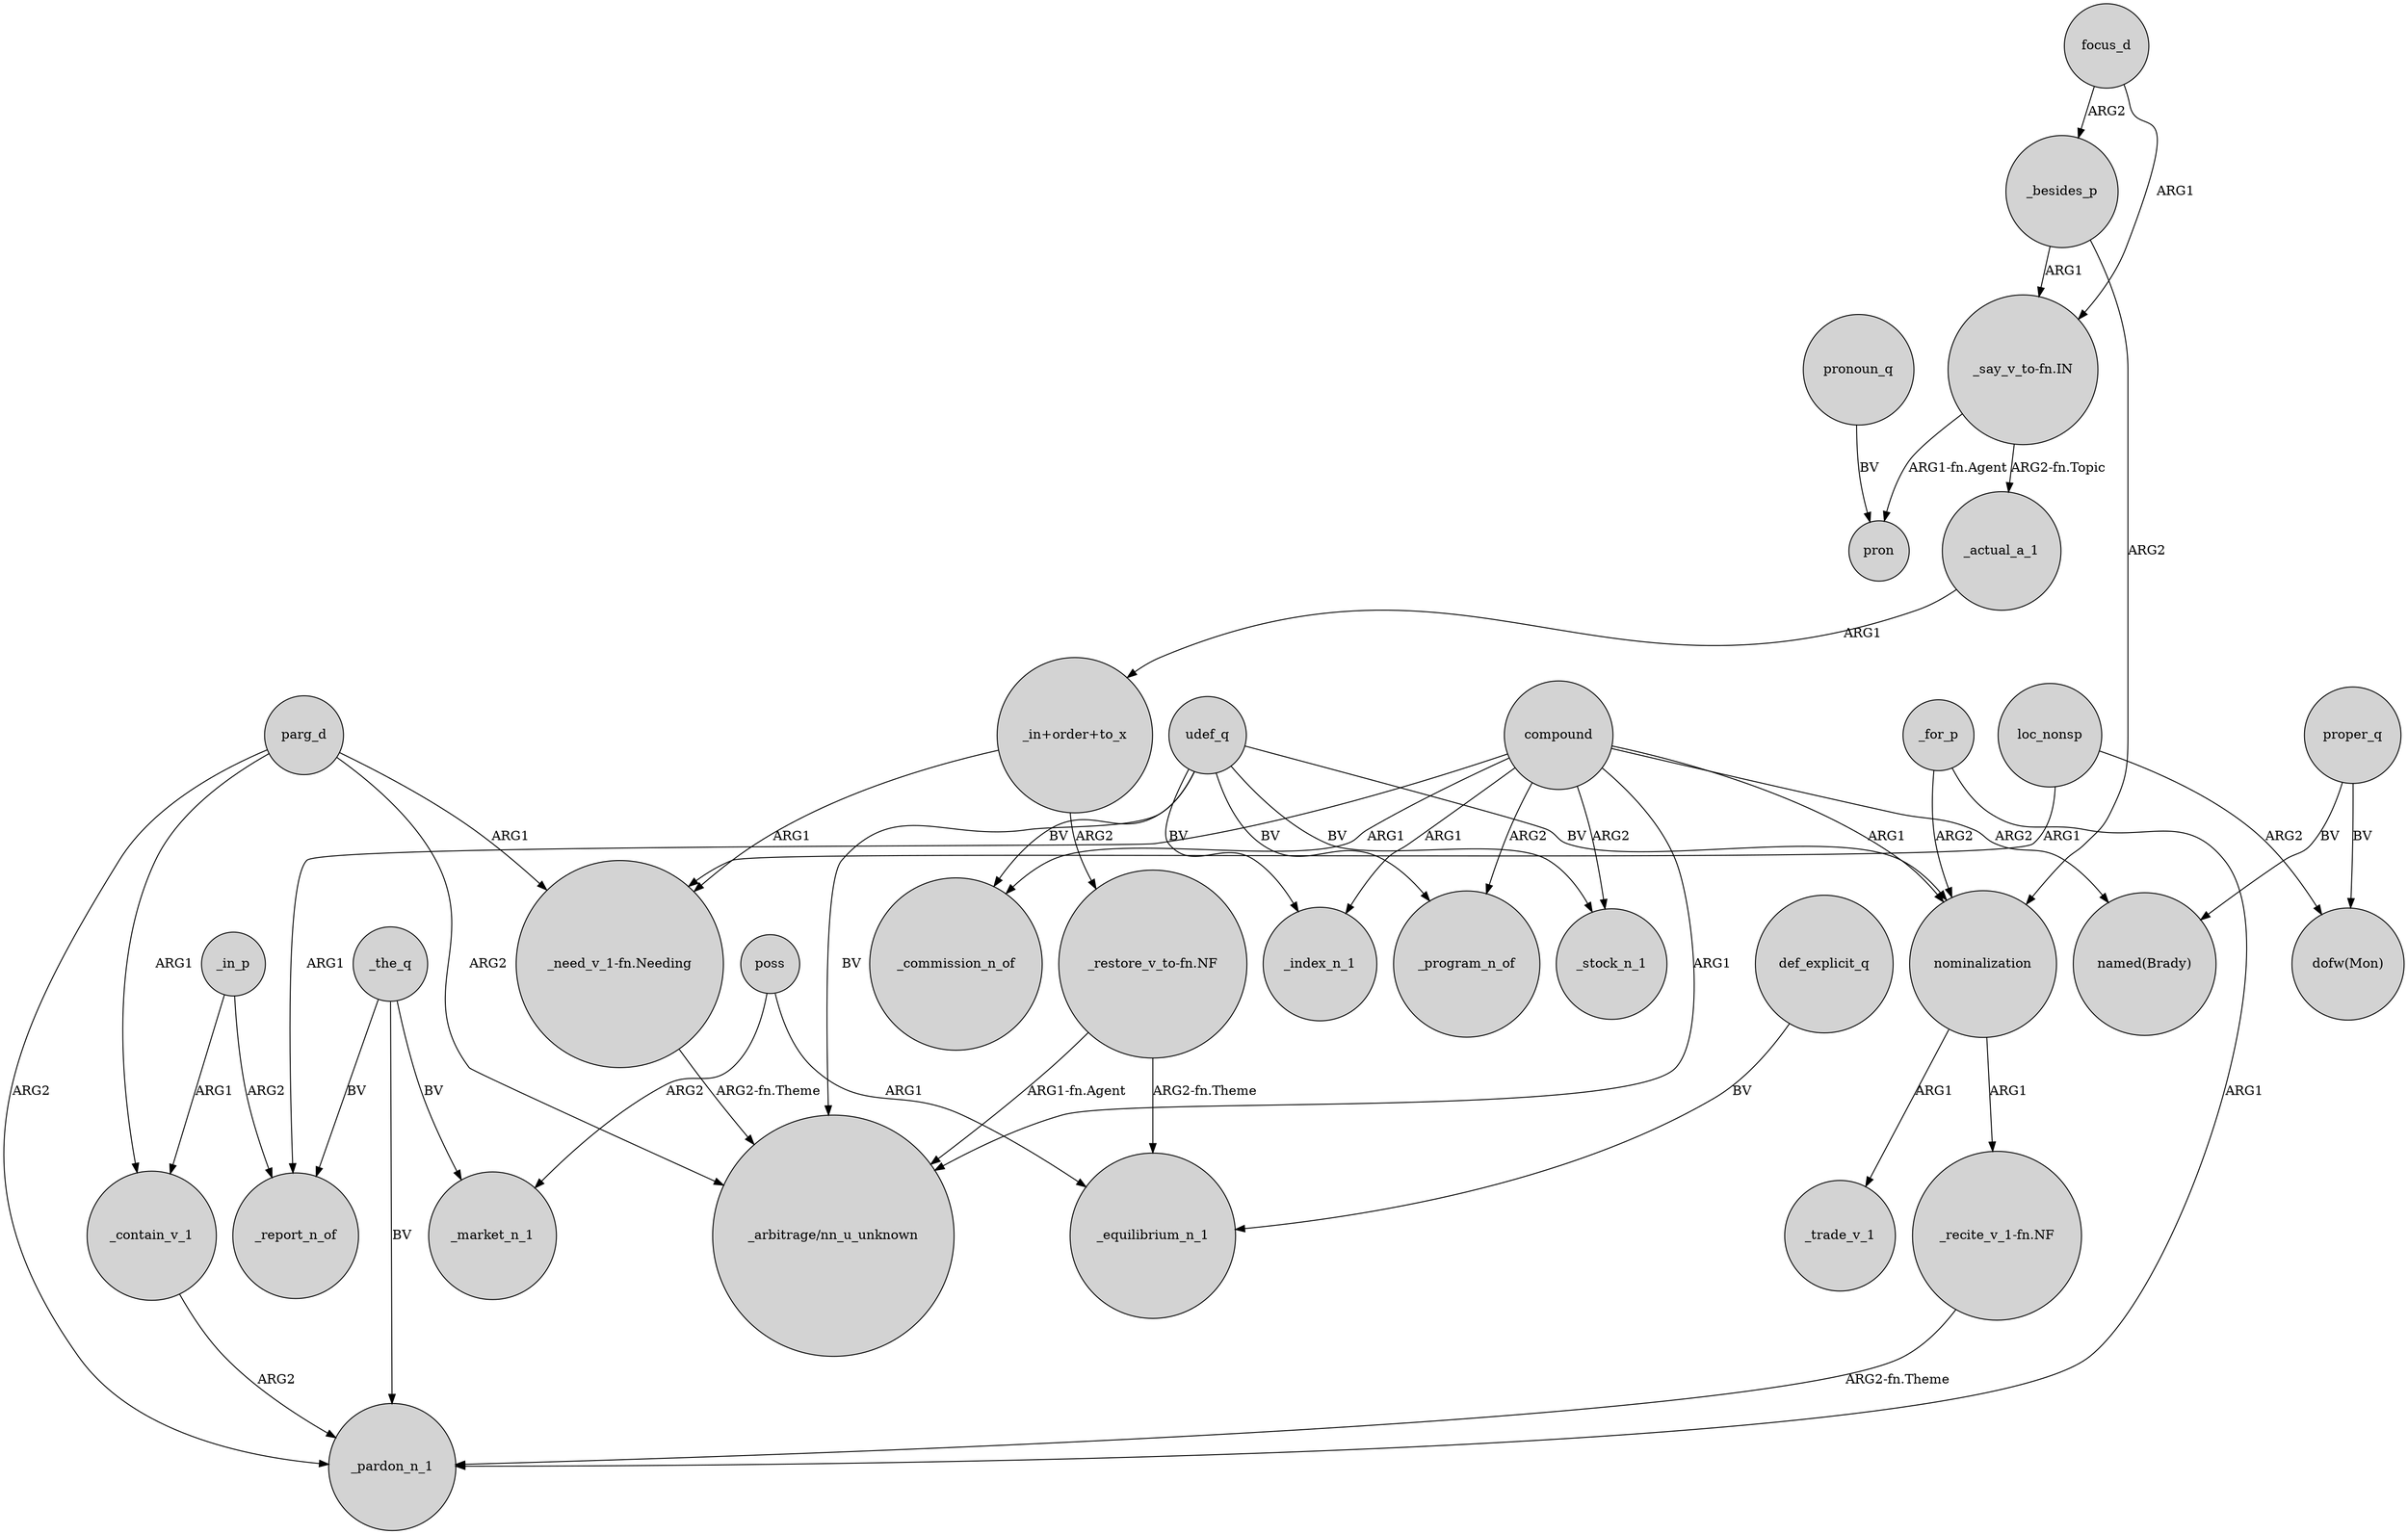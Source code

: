 digraph {
	node [shape=circle style=filled]
	_the_q -> _pardon_n_1 [label=BV]
	poss -> _equilibrium_n_1 [label=ARG1]
	compound -> _program_n_of [label=ARG2]
	compound -> _report_n_of [label=ARG1]
	_in_p -> _report_n_of [label=ARG2]
	"_recite_v_1-fn.NF" -> _pardon_n_1 [label="ARG2-fn.Theme"]
	_actual_a_1 -> "_in+order+to_x" [label=ARG1]
	"_in+order+to_x" -> "_need_v_1-fn.Needing" [label=ARG1]
	"_restore_v_to-fn.NF" -> _equilibrium_n_1 [label="ARG2-fn.Theme"]
	_for_p -> nominalization [label=ARG2]
	parg_d -> _pardon_n_1 [label=ARG2]
	udef_q -> _program_n_of [label=BV]
	"_need_v_1-fn.Needing" -> "_arbitrage/nn_u_unknown" [label="ARG2-fn.Theme"]
	parg_d -> _contain_v_1 [label=ARG1]
	nominalization -> _trade_v_1 [label=ARG1]
	udef_q -> _index_n_1 [label=BV]
	_besides_p -> "_say_v_to-fn.IN" [label=ARG1]
	compound -> "named(Brady)" [label=ARG2]
	"_in+order+to_x" -> "_restore_v_to-fn.NF" [label=ARG2]
	proper_q -> "named(Brady)" [label=BV]
	nominalization -> "_recite_v_1-fn.NF" [label=ARG1]
	"_restore_v_to-fn.NF" -> "_arbitrage/nn_u_unknown" [label="ARG1-fn.Agent"]
	compound -> _stock_n_1 [label=ARG2]
	compound -> _index_n_1 [label=ARG1]
	pronoun_q -> pron [label=BV]
	parg_d -> "_need_v_1-fn.Needing" [label=ARG1]
	udef_q -> _stock_n_1 [label=BV]
	loc_nonsp -> "_need_v_1-fn.Needing" [label=ARG1]
	poss -> _market_n_1 [label=ARG2]
	_contain_v_1 -> _pardon_n_1 [label=ARG2]
	def_explicit_q -> _equilibrium_n_1 [label=BV]
	udef_q -> "_arbitrage/nn_u_unknown" [label=BV]
	_for_p -> _pardon_n_1 [label=ARG1]
	_the_q -> _report_n_of [label=BV]
	compound -> "_arbitrage/nn_u_unknown" [label=ARG1]
	proper_q -> "dofw(Mon)" [label=BV]
	parg_d -> "_arbitrage/nn_u_unknown" [label=ARG2]
	udef_q -> nominalization [label=BV]
	compound -> _commission_n_of [label=ARG1]
	udef_q -> _commission_n_of [label=BV]
	_besides_p -> nominalization [label=ARG2]
	"_say_v_to-fn.IN" -> pron [label="ARG1-fn.Agent"]
	loc_nonsp -> "dofw(Mon)" [label=ARG2]
	focus_d -> _besides_p [label=ARG2]
	"_say_v_to-fn.IN" -> _actual_a_1 [label="ARG2-fn.Topic"]
	_the_q -> _market_n_1 [label=BV]
	_in_p -> _contain_v_1 [label=ARG1]
	compound -> nominalization [label=ARG1]
	focus_d -> "_say_v_to-fn.IN" [label=ARG1]
}
